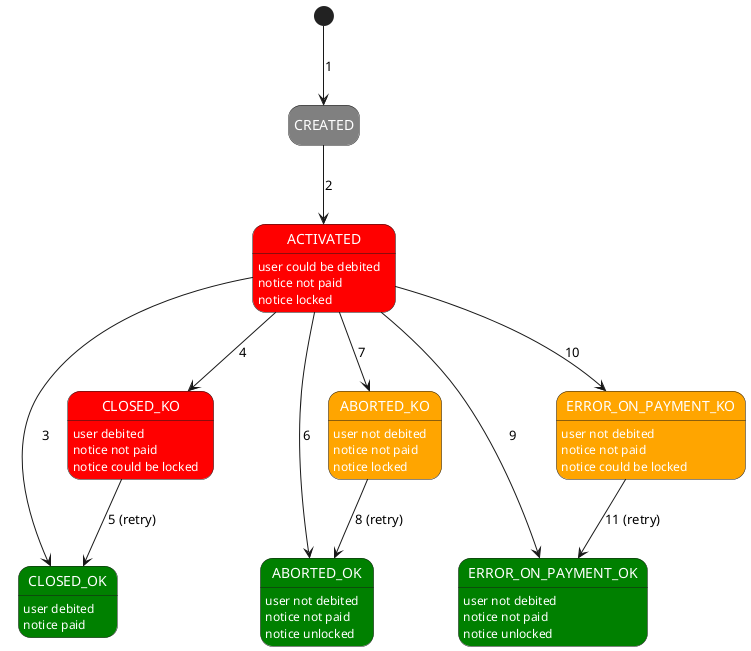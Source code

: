 @startuml
hide empty description

state CREATED             #Gray;text:White
state ACTIVATED           #Red;text:White
state CLOSED_OK           #Green;text:White
state CLOSED_KO           #Red;text:White
state ABORTED_OK          #Green;text:White
state ABORTED_KO          #Orange;text:White
state ERROR_ON_PAYMENT_OK #Green;text:White
state ERROR_ON_PAYMENT_KO #Orange;text:White

[*]                 --> CREATED             : 1
CREATED             --> ACTIVATED           : 2
ACTIVATED           --> CLOSED_OK           : 3
ACTIVATED           --> CLOSED_KO           : 4
CLOSED_KO           --> CLOSED_OK           : 5 (retry)
ACTIVATED           --> ABORTED_OK          : 6
ACTIVATED           --> ABORTED_KO          : 7
ABORTED_KO          --> ABORTED_OK          : 8 (retry)
ACTIVATED           --> ERROR_ON_PAYMENT_OK : 9
ACTIVATED           --> ERROR_ON_PAYMENT_KO : 10
ERROR_ON_PAYMENT_KO --> ERROR_ON_PAYMENT_OK : 11 (retry)

ACTIVATED           : <font color="white">user could be debited</font>
ACTIVATED           : <font color="white">notice not paid</font>
ACTIVATED           : <font color="white">notice locked</font>

CLOSED_KO           : <font color="white">user debited</font>
CLOSED_KO           : <font color="white">notice not paid</font>
CLOSED_KO           : <font color="white">notice could be locked</font>

CLOSED_OK           : <font color="white">user debited</font>
CLOSED_OK           : <font color="white">notice paid</font>

ABORTED_KO          : <font color="white">user not debited</font>
ABORTED_KO          : <font color="white">notice not paid</font>
ABORTED_KO          : <font color="white">notice locked</font>

ABORTED_OK          : <font color="white">user not debited</font>
ABORTED_OK          : <font color="white">notice not paid</font>
ABORTED_OK          : <font color="white">notice unlocked</font>

ERROR_ON_PAYMENT_OK : <font color="white">user not debited</font>
ERROR_ON_PAYMENT_OK : <font color="white">notice not paid</font>
ERROR_ON_PAYMENT_OK : <font color="white">notice unlocked</font>

ERROR_ON_PAYMENT_KO : <font color="white">user not debited</font>
ERROR_ON_PAYMENT_KO : <font color="white">notice not paid</font>
ERROR_ON_PAYMENT_KO : <font color="white">notice could be locked</font>


@enduml
